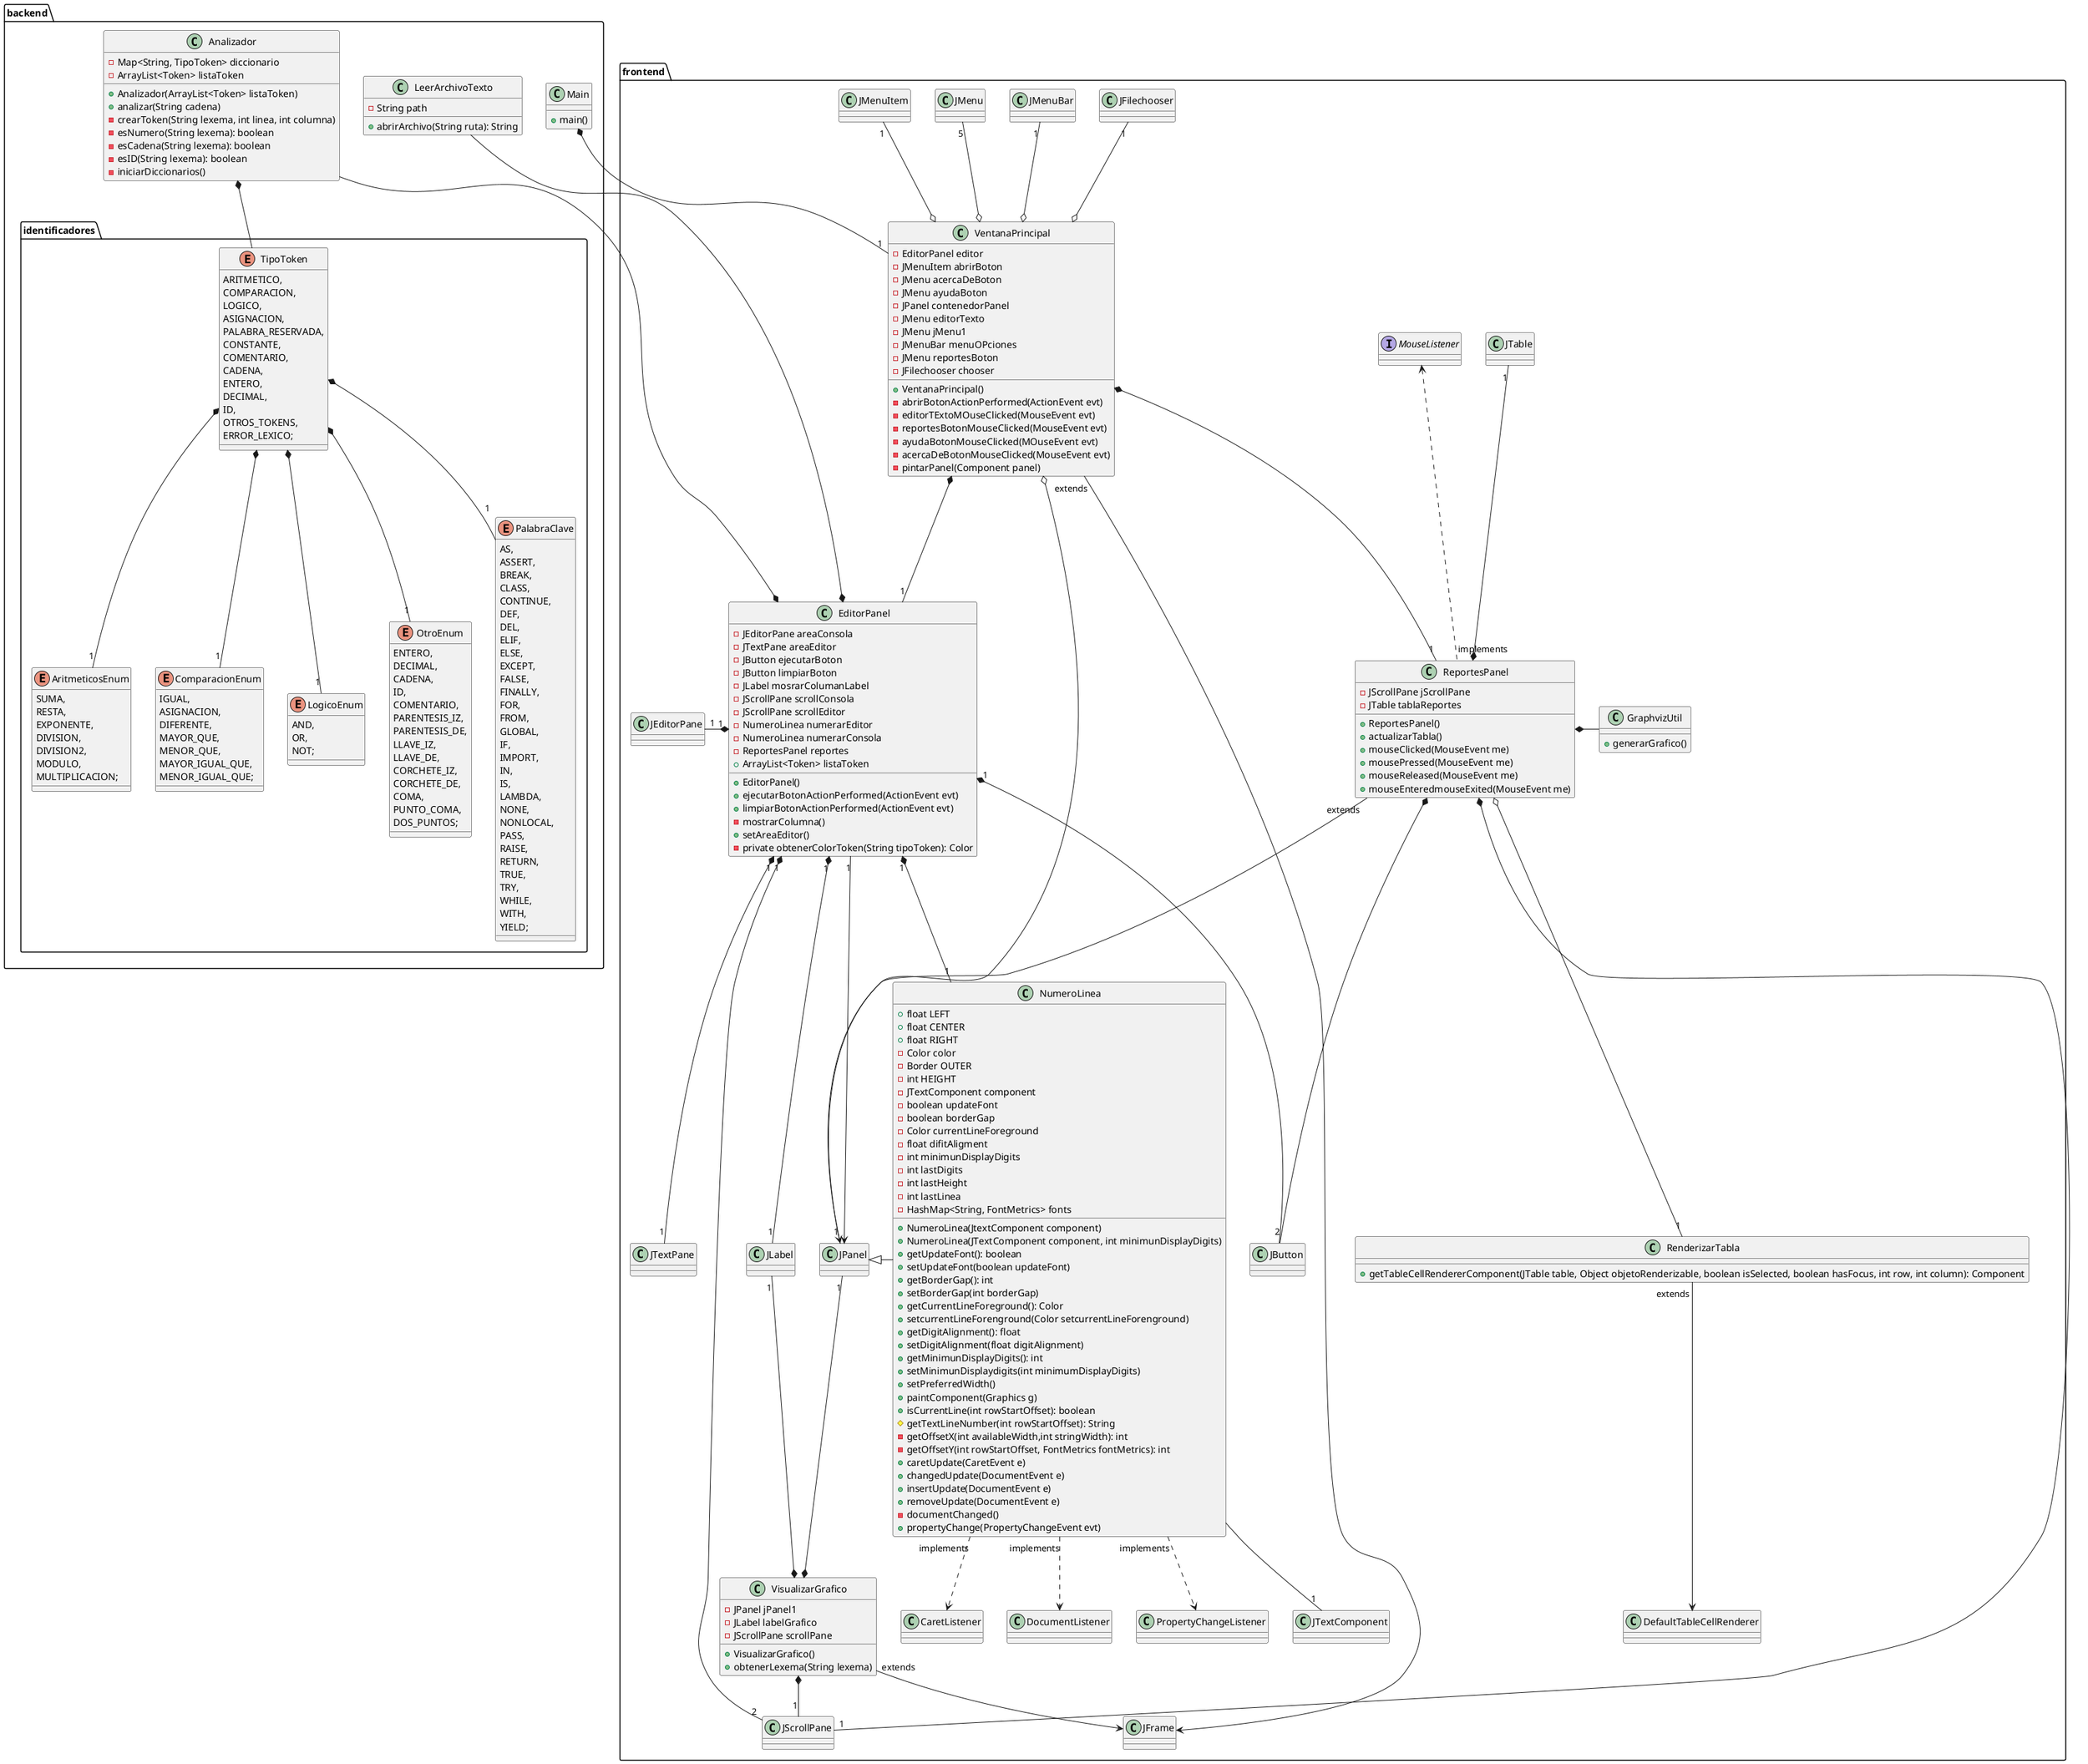 @startuml diagrama_de_clases
package backend {
    class Main {
        + main()
    }

    class Analizador {
        - Map<String, TipoToken> diccionario
        - ArrayList<Token> listaToken
        + Analizador(ArrayList<Token> listaToken)
        + analizar(String cadena)
        - crearToken(String lexema, int linea, int columna)
        - esNumero(String lexema): boolean
        - esCadena(String lexema): boolean
        - esID(String lexema): boolean
        - iniciarDiccionarios()
    }

    class LeerArchivoTexto {
        - String path
        + abrirArchivo(String ruta): String
    }

    package identificadores {
        enum AritmeticosEnum {
            SUMA,
            RESTA,
            EXPONENTE,
            DIVISION,
            DIVISION2,
            MODULO,
            MULTIPLICACION;
        }

        enum ComparacionEnum {
            IGUAL,
            ASIGNACION,
            DIFERENTE,
            MAYOR_QUE,
            MENOR_QUE,
            MAYOR_IGUAL_QUE,
            MENOR_IGUAL_QUE;
        }

        enum LogicoEnum {
            AND,
            OR,
            NOT;
        }

        enum OtroEnum {
            ENTERO,
            DECIMAL,
            CADENA,
            ID,
            COMENTARIO,
            PARENTESIS_IZ,
            PARENTESIS_DE,
            LLAVE_IZ,
            LLAVE_DE,
            CORCHETE_IZ,
            CORCHETE_DE,
            COMA,
            PUNTO_COMA,
            DOS_PUNTOS;
        }

        enum PalabraClave {
            AS,
            ASSERT,
            BREAK,
            CLASS,
            CONTINUE,
            DEF,
            DEL,
            ELIF,
            ELSE,
            EXCEPT,
            FALSE,
            FINALLY,
            FOR,
            FROM,
            GLOBAL,
            IF,
            IMPORT,
            IN,
            IS,
            LAMBDA,
            NONE,
            NONLOCAL,
            PASS,
            RAISE,
            RETURN,
            TRUE,
            TRY,
            WHILE,
            WITH,
            YIELD;
        }

        enum TipoToken {
            ARITMETICO,
            COMPARACION,
            LOGICO,
            ASIGNACION,
            PALABRA_RESERVADA,
            CONSTANTE,
            COMENTARIO,
            CADENA,
            ENTERO,
            DECIMAL,
            ID,
            OTROS_TOKENS,
            ERROR_LEXICO;
        }
    }

    TipoToken *--"1" AritmeticosEnum
    TipoToken *--"1" ComparacionEnum
    TipoToken *--"1" LogicoEnum
    TipoToken *--"1" PalabraClave
    TipoToken *--"1" OtroEnum

    Analizador *--TipoToken
}

package frontend {
    class JFrame
    class JEditorPane
    class JTextPane
    class JButton
    class JLabel
    class JPanel
    class JScrollPane
    class JTextComponent
    class JMenuItem
    class JMenu
    class JMenuBar
    interface  MouseListener

    class VentanaPrincipal {
        - EditorPanel editor
        - JMenuItem abrirBoton
        - JMenu acercaDeBoton
        - JMenu ayudaBoton
        - JPanel contenedorPanel
        - JMenu editorTexto
        - JMenu jMenu1
        - JMenuBar menuOPciones
        - JMenu reportesBoton
        - JFilechooser chooser
        + VentanaPrincipal()
        - abrirBotonActionPerformed(ActionEvent evt)
        - editorTExtoMOuseClicked(MouseEvent evt)
        - reportesBotonMouseClicked(MouseEvent evt)
        - ayudaBotonMouseClicked(MOuseEvent evt)
        - acercaDeBotonMouseClicked(MouseEvent evt)
        - pintarPanel(Component panel)
    }

    class EditorPanel {
        - JEditorPane areaConsola
        - JTextPane areaEditor
        - JButton ejecutarBoton
        - JButton limpiarBoton
        - JLabel mosrarColumanLabel
        - JScrollPane scrollConsola
        - JScrollPane scrollEditor
        - NumeroLinea numerarEditor
        - NumeroLinea numerarConsola
        - ReportesPanel reportes
        + ArrayList<Token> listaToken
        + EditorPanel()
        + ejecutarBotonActionPerformed(ActionEvent evt)
        + limpiarBotonActionPerformed(ActionEvent evt)
        - mostrarColumna()
        + setAreaEditor()
        - private obtenerColorToken(String tipoToken): Color
    }

    class NumeroLinea {
        + float LEFT
        + float CENTER
        + float RIGHT
        - Color color
        - Border OUTER
        - int HEIGHT
        - JTextComponent component
        - boolean updateFont
        - boolean borderGap
        - Color currentLineForeground
        - float difitAligment
        - int minimunDisplayDigits
        - int lastDigits
        - int lastHeight
        - int lastLinea
        - HashMap<String, FontMetrics> fonts
        + NumeroLinea(JtextComponent component)
        + NumeroLinea(JTextComponent component, int minimunDisplayDigits)
        + getUpdateFont(): boolean
        + setUpdateFont(boolean updateFont)
        + getBorderGap(): int
        + setBorderGap(int borderGap)
        + getCurrentLineForeground(): Color
        + setcurrentLineForenground(Color setcurrentLineForenground)
        + getDigitAlignment(): float
        + setDigitAlignment(float digitAlignment)
        + getMinimunDisplayDigits(): int
        + setMinimunDisplaydigits(int minimumDisplayDigits)
        + setPreferredWidth()
        + paintComponent(Graphics g)
        + isCurrentLine(int rowStartOffset): boolean
        # getTextLineNumber(int rowStartOffset): String
        - getOffsetX(int availableWidth,int stringWidth): int
        - getOffsetY(int rowStartOffset, FontMetrics fontMetrics): int
        + caretUpdate(CaretEvent e)
        + changedUpdate(DocumentEvent e)
        + insertUpdate(DocumentEvent e)
        + removeUpdate(DocumentEvent e)
        - documentChanged()
        + propertyChange(PropertyChangeEvent evt)
    }

    class RenderizarTabla {
        + getTableCellRendererComponent(JTable table, Object objetoRenderizable, boolean isSelected, boolean hasFocus, int row, int column): Component
    }

    class ReportesPanel {
        - JScrollPane jScrollPane
        - JTable tablaReportes
        + ReportesPanel()
        + actualizarTabla()
        + mouseClicked(MouseEvent me)
        + mousePressed(MouseEvent me)
        + mouseReleased(MouseEvent me)
        + mouseEnteredmouseExited(MouseEvent me)
    }

    class VisualizarGrafico {
        - JPanel jPanel1
        - JLabel labelGrafico
        - JScrollPane scrollPane
        + VisualizarGrafico()
        + obtenerLexema(String lexema)
    }

    class GraphvizUtil {
        + generarGrafico()
    }

    VentanaPrincipal "extends"--> JFrame
    VentanaPrincipal o-up- "1" JMenuItem
    VentanaPrincipal o-up- "5" JMenu
    VentanaPrincipal o-up- "1" JPanel
    VentanaPrincipal o-up- "1" JMenuBar
    VentanaPrincipal o-up- "1" JFilechooser
    VentanaPrincipal *-- "1" EditorPanel
    VentanaPrincipal *-right- "1" ReportesPanel

    EditorPanel "1" -->  JPanel
    EditorPanel "1" *-left- "1" JEditorPane
    EditorPanel "1" *-- "1" JTextPane
    EditorPanel "1" *-- "2" JButton
    EditorPanel "1" *-- "1" JLabel
    EditorPanel "1" *-- "2" JScrollPane
    EditorPanel "1" *-right- "1" NumeroLinea

    NumeroLinea -left-|> JPanel
    NumeroLinea "implements"..> CaretListener
    NumeroLinea "implements"..> DocumentListener
    NumeroLinea "implements"..> PropertyChangeListener
    NumeroLinea --"1" JTextComponent

    RenderizarTabla "extends" --> DefaultTableCellRenderer

    ReportesPanel "extends" --> JPanel
    ReportesPanel "implements" .up.> MouseListener
    ReportesPanel *-- "1" JScrollPane
    ReportesPanel *-up- "1" JTable
    ReportesPanel o-- "1" RenderizarTabla
    ReportesPanel *-right- GraphvizUtil
    ReportesPanel *-- JButton

    VisualizarGrafico "extends" --> JFrame
    VisualizarGrafico *-up- "1" JPanel
    VisualizarGrafico *-up- "1" JLabel
    VisualizarGrafico *-- "1" JScrollPane
}

Main *--"1" VentanaPrincipal
EditorPanel *-up- LeerArchivoTexto
EditorPanel *-up- Analizador
@enduml